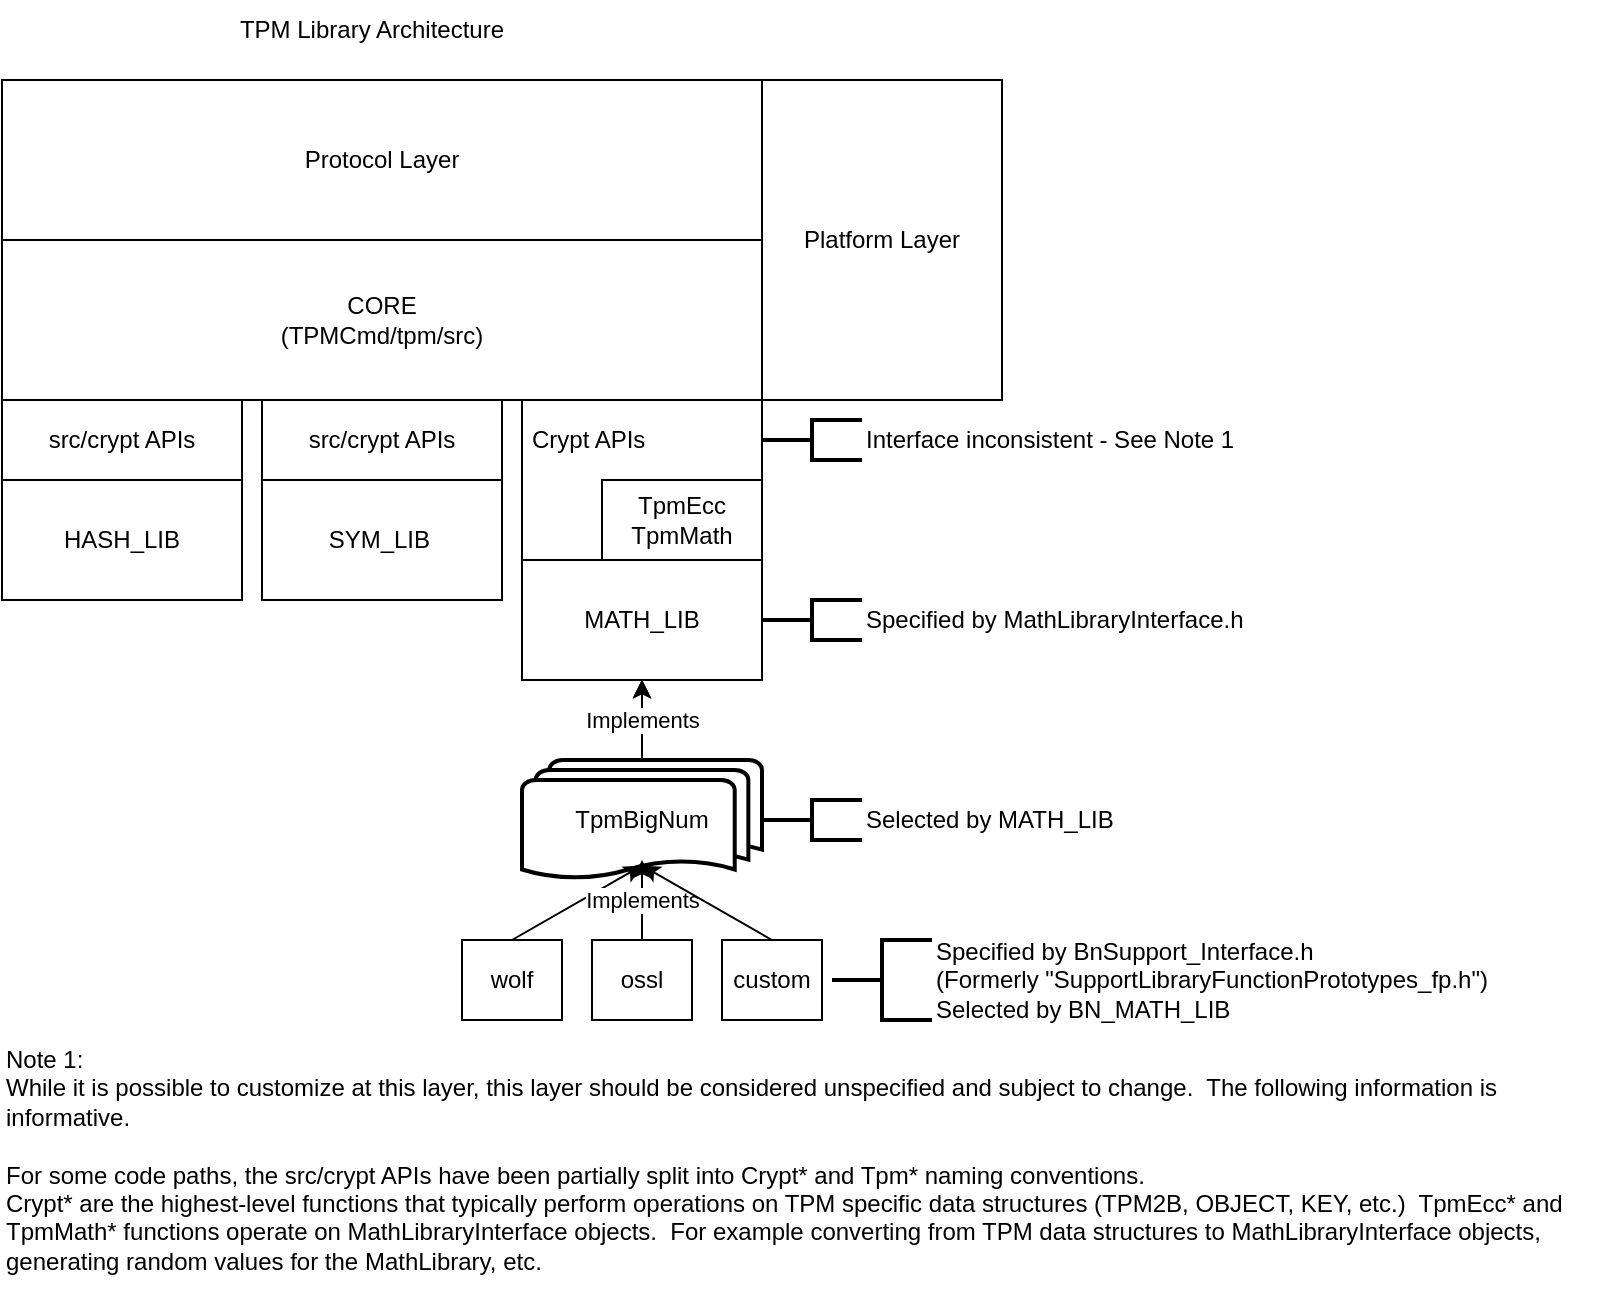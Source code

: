 <mxfile version="20.2.3" type="device"><diagram id="iET1v2JUp2prJ-eLh2b4" name="Page-1"><mxGraphModel dx="1422" dy="786" grid="1" gridSize="10" guides="1" tooltips="1" connect="1" arrows="1" fold="1" page="1" pageScale="1" pageWidth="850" pageHeight="1100" math="0" shadow="0"><root><mxCell id="0"/><mxCell id="1" parent="0"/><mxCell id="XEDtuCssqRy3etGzDVXF-2" value="Crypt APIs" style="rounded=0;whiteSpace=wrap;html=1;strokeWidth=1;strokeColor=#FFFFFF;align=left;spacingLeft=3;" vertex="1" parent="1"><mxGeometry x="290" y="210" width="120" height="40" as="geometry"/></mxCell><mxCell id="XEDtuCssqRy3etGzDVXF-15" value="" style="rounded=0;whiteSpace=wrap;html=1;strokeWidth=0;strokeColor=#FFFFFF;" vertex="1" parent="1"><mxGeometry x="290" y="250" width="40" height="40" as="geometry"/></mxCell><mxCell id="ZMJmuS3Av-9vKojfCRLr-2" value="CORE&lt;br&gt;(TPMCmd/tpm/src)" style="rounded=0;whiteSpace=wrap;html=1;" parent="1" vertex="1"><mxGeometry x="30" y="130" width="380" height="80" as="geometry"/></mxCell><mxCell id="ZMJmuS3Av-9vKojfCRLr-3" value="SYM_LIB&lt;span style=&quot;white-space: pre;&quot;&gt;&#9;&lt;/span&gt;" style="rounded=0;whiteSpace=wrap;html=1;" parent="1" vertex="1"><mxGeometry x="160" y="250" width="120" height="60" as="geometry"/></mxCell><mxCell id="ZMJmuS3Av-9vKojfCRLr-4" value="HASH_LIB" style="rounded=0;whiteSpace=wrap;html=1;" parent="1" vertex="1"><mxGeometry x="30" y="250" width="120" height="60" as="geometry"/></mxCell><mxCell id="ZMJmuS3Av-9vKojfCRLr-5" value="MATH_LIB" style="rounded=0;whiteSpace=wrap;html=1;" parent="1" vertex="1"><mxGeometry x="290" y="290" width="120" height="60" as="geometry"/></mxCell><mxCell id="ZMJmuS3Av-9vKojfCRLr-11" value="" style="edgeStyle=orthogonalEdgeStyle;rounded=0;orthogonalLoop=1;jettySize=auto;html=1;" parent="1" source="ZMJmuS3Av-9vKojfCRLr-7" target="ZMJmuS3Av-9vKojfCRLr-5" edge="1"><mxGeometry relative="1" as="geometry"/></mxCell><mxCell id="ZMJmuS3Av-9vKojfCRLr-16" value="" style="edgeStyle=orthogonalEdgeStyle;rounded=0;orthogonalLoop=1;jettySize=auto;html=1;" parent="1" source="ZMJmuS3Av-9vKojfCRLr-7" target="ZMJmuS3Av-9vKojfCRLr-5" edge="1"><mxGeometry relative="1" as="geometry"/></mxCell><mxCell id="ZMJmuS3Av-9vKojfCRLr-19" value="" style="edgeStyle=orthogonalEdgeStyle;rounded=0;orthogonalLoop=1;jettySize=auto;html=1;" parent="1" source="ZMJmuS3Av-9vKojfCRLr-7" target="ZMJmuS3Av-9vKojfCRLr-5" edge="1"><mxGeometry relative="1" as="geometry"/></mxCell><mxCell id="ZMJmuS3Av-9vKojfCRLr-7" value="TpmBigNum" style="strokeWidth=2;html=1;shape=mxgraph.flowchart.multi-document;whiteSpace=wrap;" parent="1" vertex="1"><mxGeometry x="290" y="390" width="120" height="60" as="geometry"/></mxCell><mxCell id="ZMJmuS3Av-9vKojfCRLr-10" value="Implements" style="endArrow=classic;html=1;rounded=0;entryX=0.5;entryY=1;entryDx=0;entryDy=0;" parent="1" target="ZMJmuS3Av-9vKojfCRLr-5" edge="1"><mxGeometry width="50" height="50" relative="1" as="geometry"><mxPoint x="350" y="390" as="sourcePoint"/><mxPoint x="370" y="380" as="targetPoint"/></mxGeometry></mxCell><mxCell id="ZMJmuS3Av-9vKojfCRLr-12" value="Specified by MathLibraryInterface.h" style="strokeWidth=2;html=1;shape=mxgraph.flowchart.annotation_2;align=left;labelPosition=right;pointerEvents=1;" parent="1" vertex="1"><mxGeometry x="410" y="310" width="50" height="20" as="geometry"/></mxCell><mxCell id="ZMJmuS3Av-9vKojfCRLr-13" value="Selected by MATH_LIB" style="strokeWidth=2;html=1;shape=mxgraph.flowchart.annotation_2;align=left;labelPosition=right;pointerEvents=1;" parent="1" vertex="1"><mxGeometry x="410" y="410" width="50" height="20" as="geometry"/></mxCell><mxCell id="ZMJmuS3Av-9vKojfCRLr-17" value="" style="endArrow=classic;html=1;rounded=0;entryX=0.5;entryY=0.88;entryDx=0;entryDy=0;entryPerimeter=0;startArrow=none;exitX=0.5;exitY=0;exitDx=0;exitDy=0;" parent="1" source="ZMJmuS3Av-9vKojfCRLr-22" target="ZMJmuS3Av-9vKojfCRLr-7" edge="1"><mxGeometry width="50" height="50" relative="1" as="geometry"><mxPoint x="350" y="480" as="sourcePoint"/><mxPoint x="349.5" y="480" as="targetPoint"/></mxGeometry></mxCell><mxCell id="ZMJmuS3Av-9vKojfCRLr-22" value="wolf" style="rounded=0;whiteSpace=wrap;html=1;" parent="1" vertex="1"><mxGeometry x="260" y="480" width="50" height="40" as="geometry"/></mxCell><mxCell id="ZMJmuS3Av-9vKojfCRLr-23" value="ossl" style="rounded=0;whiteSpace=wrap;html=1;" parent="1" vertex="1"><mxGeometry x="325" y="480" width="50" height="40" as="geometry"/></mxCell><mxCell id="ZMJmuS3Av-9vKojfCRLr-25" value="Implements" style="endArrow=classic;html=1;rounded=0;startArrow=none;exitX=0.5;exitY=0;exitDx=0;exitDy=0;" parent="1" source="ZMJmuS3Av-9vKojfCRLr-23" edge="1"><mxGeometry width="50" height="50" relative="1" as="geometry"><mxPoint x="265" y="490" as="sourcePoint"/><mxPoint x="350" y="440" as="targetPoint"/></mxGeometry></mxCell><mxCell id="ZMJmuS3Av-9vKojfCRLr-26" value="custom" style="rounded=0;whiteSpace=wrap;html=1;" parent="1" vertex="1"><mxGeometry x="390" y="480" width="50" height="40" as="geometry"/></mxCell><mxCell id="ZMJmuS3Av-9vKojfCRLr-27" value="" style="endArrow=classic;html=1;rounded=0;entryX=0.5;entryY=0.88;entryDx=0;entryDy=0;entryPerimeter=0;startArrow=none;exitX=0.5;exitY=0;exitDx=0;exitDy=0;" parent="1" source="ZMJmuS3Av-9vKojfCRLr-26" target="ZMJmuS3Av-9vKojfCRLr-7" edge="1"><mxGeometry width="50" height="50" relative="1" as="geometry"><mxPoint x="295" y="490" as="sourcePoint"/><mxPoint x="360" y="452.8" as="targetPoint"/></mxGeometry></mxCell><mxCell id="ZMJmuS3Av-9vKojfCRLr-29" value="TPM Library Architecture" style="text;html=1;strokeColor=none;fillColor=none;align=center;verticalAlign=middle;whiteSpace=wrap;rounded=0;" parent="1" vertex="1"><mxGeometry x="40" y="10" width="350" height="30" as="geometry"/></mxCell><mxCell id="ZMJmuS3Av-9vKojfCRLr-31" value="src/crypt APIs" style="rounded=0;whiteSpace=wrap;html=1;" parent="1" vertex="1"><mxGeometry x="160" y="210" width="120" height="40" as="geometry"/></mxCell><mxCell id="ZMJmuS3Av-9vKojfCRLr-32" value="Interface inconsistent - See Note 1" style="strokeWidth=2;html=1;shape=mxgraph.flowchart.annotation_2;align=left;labelPosition=right;pointerEvents=1;" parent="1" vertex="1"><mxGeometry x="410" y="220" width="50" height="20" as="geometry"/></mxCell><mxCell id="ZMJmuS3Av-9vKojfCRLr-35" value="Note 1:&lt;br&gt;While it is possible to customize at this layer, this layer should be considered unspecified and subject to change.&amp;nbsp; The following information is informative.&lt;br&gt;&lt;br&gt;For some code paths, the src/crypt APIs have been partially split into Crypt* and Tpm* naming conventions.&lt;br&gt;Crypt* are the highest-level functions that typically perform operations on TPM specific data structures (TPM2B, OBJECT, KEY, etc.)&amp;nbsp; TpmEcc* and TpmMath* functions operate on MathLibraryInterface objects.&amp;nbsp; For example converting from TPM data structures to MathLibraryInterface objects, generating random values for the MathLibrary, etc." style="text;html=1;strokeColor=none;fillColor=none;align=left;verticalAlign=middle;whiteSpace=wrap;rounded=0;" parent="1" vertex="1"><mxGeometry x="30" y="520" width="800" height="140" as="geometry"/></mxCell><mxCell id="ZMJmuS3Av-9vKojfCRLr-36" value="Protocol Layer" style="rounded=0;whiteSpace=wrap;html=1;" parent="1" vertex="1"><mxGeometry x="30" y="50" width="380" height="80" as="geometry"/></mxCell><mxCell id="ZMJmuS3Av-9vKojfCRLr-37" value="Platform Layer" style="rounded=0;whiteSpace=wrap;html=1;" parent="1" vertex="1"><mxGeometry x="410" y="50" width="120" height="160" as="geometry"/></mxCell><mxCell id="ZMJmuS3Av-9vKojfCRLr-38" value="Specified by BnSupport_Interface.h&lt;br&gt;(Formerly &quot;SupportLibraryFunctionPrototypes_fp.h&quot;)&lt;br&gt;Selected by BN_MATH_LIB" style="strokeWidth=2;html=1;shape=mxgraph.flowchart.annotation_2;align=left;labelPosition=right;pointerEvents=1;" parent="1" vertex="1"><mxGeometry x="445" y="480" width="50" height="40" as="geometry"/></mxCell><mxCell id="XEDtuCssqRy3etGzDVXF-1" value="src/crypt APIs" style="rounded=0;whiteSpace=wrap;html=1;" vertex="1" parent="1"><mxGeometry x="30" y="210" width="120" height="40" as="geometry"/></mxCell><mxCell id="XEDtuCssqRy3etGzDVXF-3" value="TpmEcc&lt;br&gt;TpmMath" style="rounded=0;whiteSpace=wrap;html=1;" vertex="1" parent="1"><mxGeometry x="330" y="250" width="80" height="40" as="geometry"/></mxCell><mxCell id="XEDtuCssqRy3etGzDVXF-13" value="" style="endArrow=none;html=1;rounded=0;entryX=0;entryY=0;entryDx=0;entryDy=0;exitX=0;exitY=0;exitDx=0;exitDy=0;" edge="1" parent="1" source="ZMJmuS3Av-9vKojfCRLr-5" target="XEDtuCssqRy3etGzDVXF-2"><mxGeometry width="50" height="50" relative="1" as="geometry"><mxPoint x="110" y="450" as="sourcePoint"/><mxPoint x="160" y="400" as="targetPoint"/></mxGeometry></mxCell><mxCell id="XEDtuCssqRy3etGzDVXF-14" value="" style="endArrow=none;html=1;rounded=0;entryX=1;entryY=0;entryDx=0;entryDy=0;exitX=1;exitY=0;exitDx=0;exitDy=0;" edge="1" parent="1" source="XEDtuCssqRy3etGzDVXF-3" target="XEDtuCssqRy3etGzDVXF-2"><mxGeometry width="50" height="50" relative="1" as="geometry"><mxPoint x="130" y="400" as="sourcePoint"/><mxPoint x="180" y="350" as="targetPoint"/></mxGeometry></mxCell></root></mxGraphModel></diagram></mxfile>